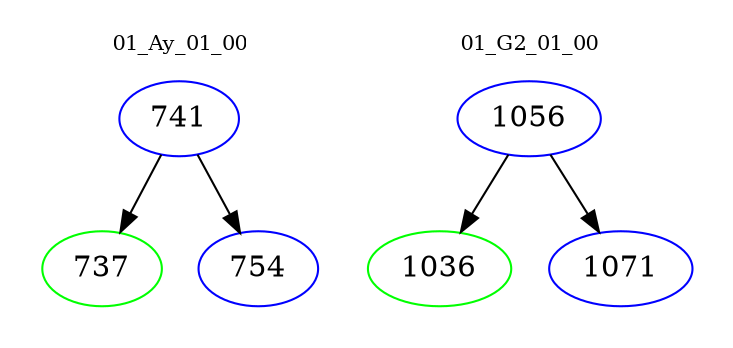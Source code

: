digraph{
subgraph cluster_0 {
color = white
label = "01_Ay_01_00";
fontsize=10;
T0_741 [label="741", color="blue"]
T0_741 -> T0_737 [color="black"]
T0_737 [label="737", color="green"]
T0_741 -> T0_754 [color="black"]
T0_754 [label="754", color="blue"]
}
subgraph cluster_1 {
color = white
label = "01_G2_01_00";
fontsize=10;
T1_1056 [label="1056", color="blue"]
T1_1056 -> T1_1036 [color="black"]
T1_1036 [label="1036", color="green"]
T1_1056 -> T1_1071 [color="black"]
T1_1071 [label="1071", color="blue"]
}
}
